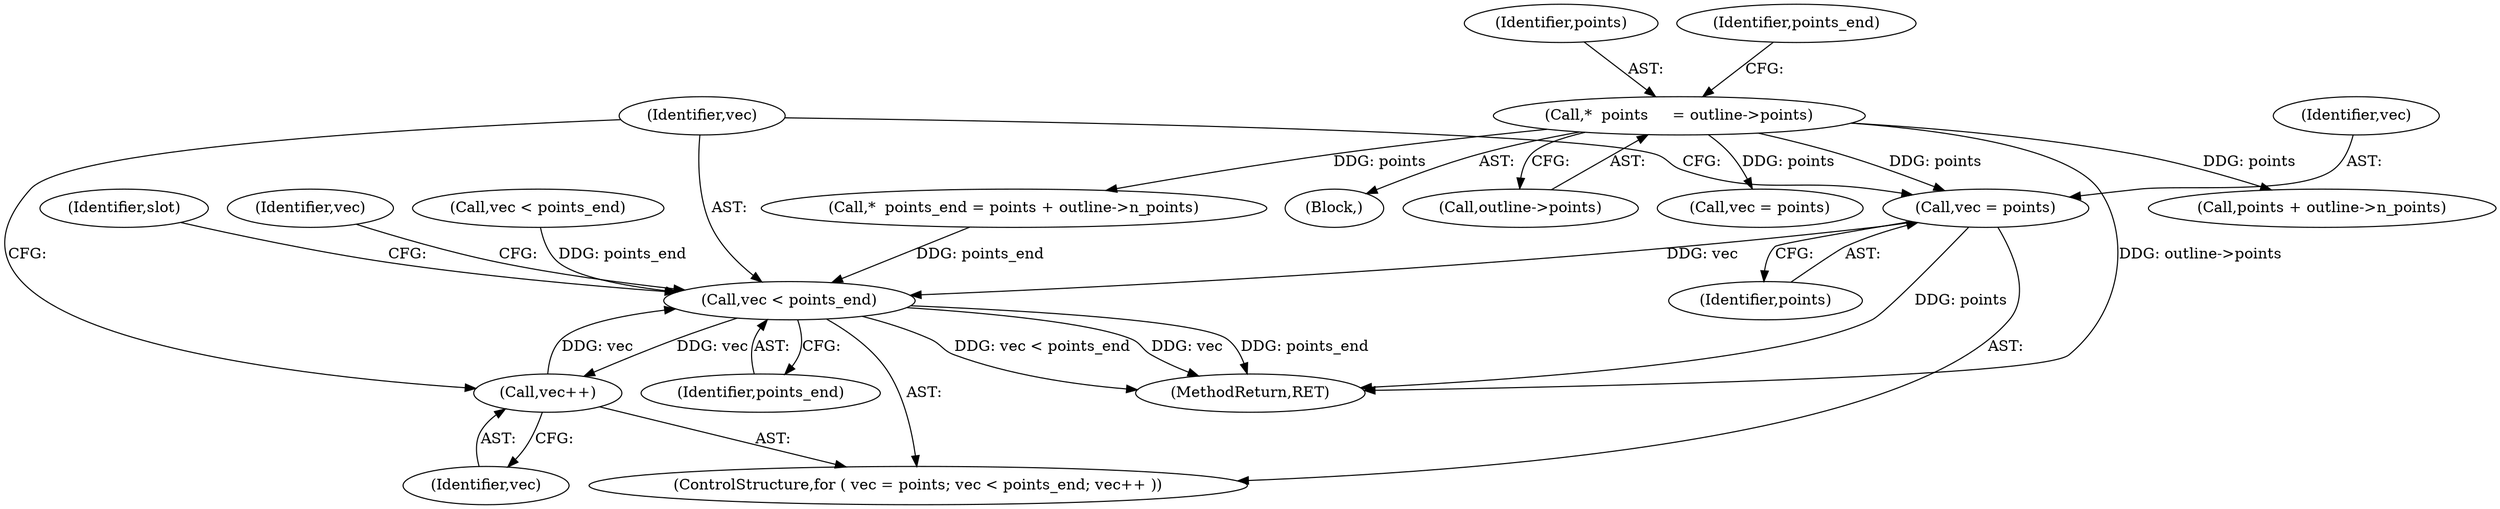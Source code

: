 digraph "0_savannah_79972af4f0485a11dcb19551356c45245749fc5b@pointer" {
"1000545" [label="(Call,vec = points)"];
"1000512" [label="(Call,*  points     = outline->points)"];
"1000548" [label="(Call,vec < points_end)"];
"1000551" [label="(Call,vec++)"];
"1000529" [label="(Call,vec = points)"];
"1000609" [label="(MethodReturn,RET)"];
"1000548" [label="(Call,vec < points_end)"];
"1000512" [label="(Call,*  points     = outline->points)"];
"1000550" [label="(Identifier,points_end)"];
"1000552" [label="(Identifier,vec)"];
"1000561" [label="(Identifier,slot)"];
"1000520" [label="(Call,points + outline->n_points)"];
"1000551" [label="(Call,vec++)"];
"1000518" [label="(Call,*  points_end = points + outline->n_points)"];
"1000544" [label="(ControlStructure,for ( vec = points; vec < points_end; vec++ ))"];
"1000510" [label="(Block,)"];
"1000549" [label="(Identifier,vec)"];
"1000545" [label="(Call,vec = points)"];
"1000546" [label="(Identifier,vec)"];
"1000514" [label="(Call,outline->points)"];
"1000555" [label="(Identifier,vec)"];
"1000547" [label="(Identifier,points)"];
"1000513" [label="(Identifier,points)"];
"1000532" [label="(Call,vec < points_end)"];
"1000519" [label="(Identifier,points_end)"];
"1000545" -> "1000544"  [label="AST: "];
"1000545" -> "1000547"  [label="CFG: "];
"1000546" -> "1000545"  [label="AST: "];
"1000547" -> "1000545"  [label="AST: "];
"1000549" -> "1000545"  [label="CFG: "];
"1000545" -> "1000609"  [label="DDG: points"];
"1000512" -> "1000545"  [label="DDG: points"];
"1000545" -> "1000548"  [label="DDG: vec"];
"1000512" -> "1000510"  [label="AST: "];
"1000512" -> "1000514"  [label="CFG: "];
"1000513" -> "1000512"  [label="AST: "];
"1000514" -> "1000512"  [label="AST: "];
"1000519" -> "1000512"  [label="CFG: "];
"1000512" -> "1000609"  [label="DDG: outline->points"];
"1000512" -> "1000518"  [label="DDG: points"];
"1000512" -> "1000520"  [label="DDG: points"];
"1000512" -> "1000529"  [label="DDG: points"];
"1000548" -> "1000544"  [label="AST: "];
"1000548" -> "1000550"  [label="CFG: "];
"1000549" -> "1000548"  [label="AST: "];
"1000550" -> "1000548"  [label="AST: "];
"1000555" -> "1000548"  [label="CFG: "];
"1000561" -> "1000548"  [label="CFG: "];
"1000548" -> "1000609"  [label="DDG: points_end"];
"1000548" -> "1000609"  [label="DDG: vec < points_end"];
"1000548" -> "1000609"  [label="DDG: vec"];
"1000551" -> "1000548"  [label="DDG: vec"];
"1000518" -> "1000548"  [label="DDG: points_end"];
"1000532" -> "1000548"  [label="DDG: points_end"];
"1000548" -> "1000551"  [label="DDG: vec"];
"1000551" -> "1000544"  [label="AST: "];
"1000551" -> "1000552"  [label="CFG: "];
"1000552" -> "1000551"  [label="AST: "];
"1000549" -> "1000551"  [label="CFG: "];
}

